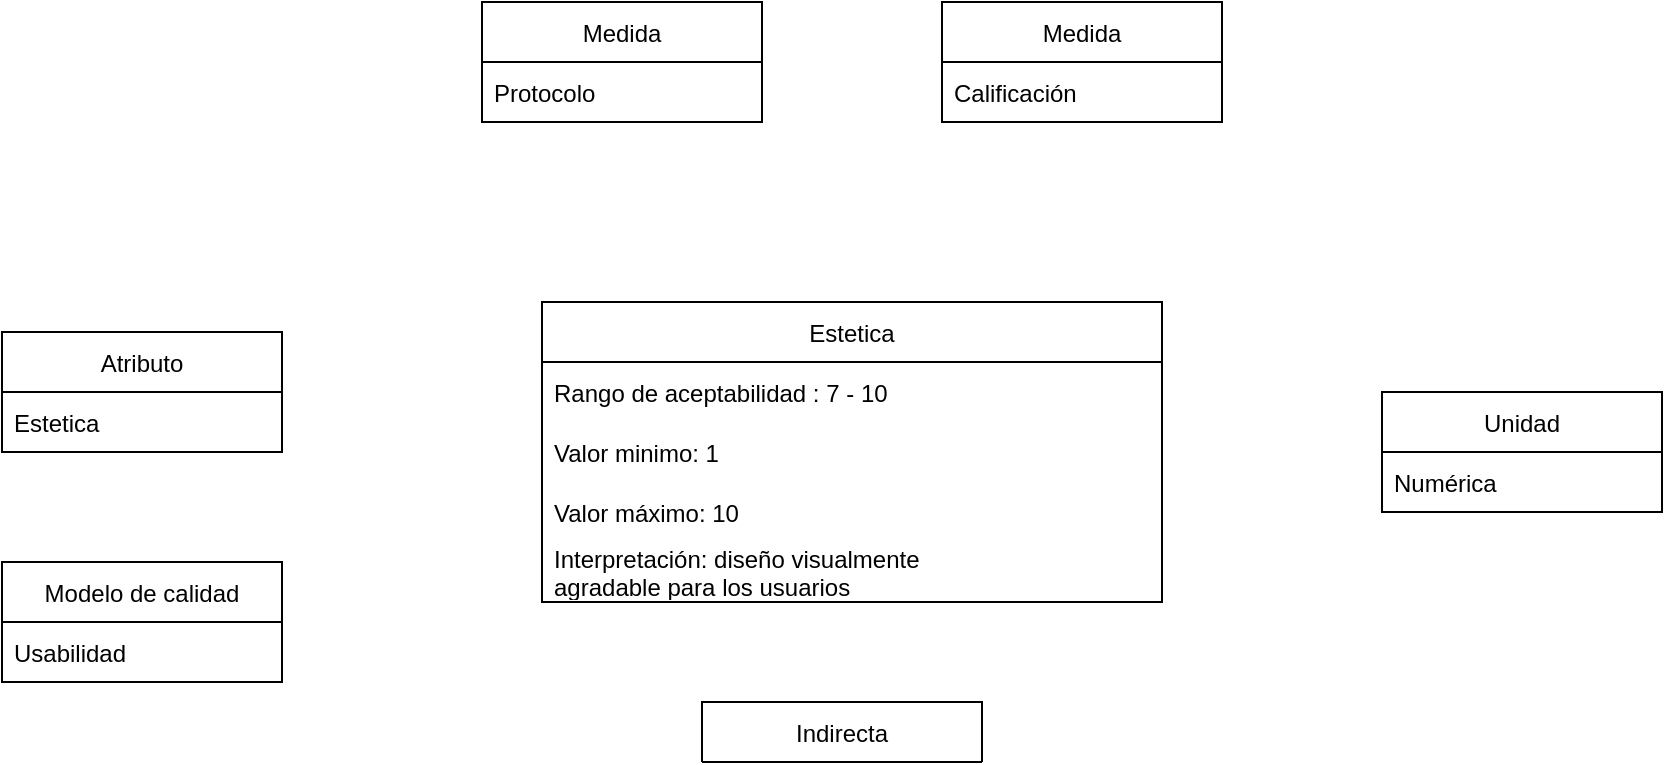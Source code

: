 <mxfile version="20.2.3" type="device"><diagram id="hk9tGMOb56Onqs_UoULW" name="Página-1"><mxGraphModel dx="868" dy="553" grid="1" gridSize="10" guides="1" tooltips="1" connect="1" arrows="1" fold="1" page="1" pageScale="1" pageWidth="827" pageHeight="1169" math="0" shadow="0"><root><mxCell id="0"/><mxCell id="1" parent="0"/><mxCell id="5qYz2Nmahv7zBcjNL4Rz-1" value="Estetica" style="swimlane;fontStyle=0;childLayout=stackLayout;horizontal=1;startSize=30;horizontalStack=0;resizeParent=1;resizeParentMax=0;resizeLast=0;collapsible=1;marginBottom=0;" vertex="1" parent="1"><mxGeometry x="280" y="260" width="310" height="150" as="geometry"><mxRectangle x="240" y="230" width="60" height="30" as="alternateBounds"/></mxGeometry></mxCell><mxCell id="5qYz2Nmahv7zBcjNL4Rz-2" value="Rango de aceptabilidad : 7 - 10" style="text;strokeColor=none;fillColor=none;align=left;verticalAlign=middle;spacingLeft=4;spacingRight=4;overflow=hidden;points=[[0,0.5],[1,0.5]];portConstraint=eastwest;rotatable=0;" vertex="1" parent="5qYz2Nmahv7zBcjNL4Rz-1"><mxGeometry y="30" width="310" height="30" as="geometry"/></mxCell><mxCell id="5qYz2Nmahv7zBcjNL4Rz-3" value="Valor minimo: 1" style="text;strokeColor=none;fillColor=none;align=left;verticalAlign=middle;spacingLeft=4;spacingRight=4;overflow=hidden;points=[[0,0.5],[1,0.5]];portConstraint=eastwest;rotatable=0;" vertex="1" parent="5qYz2Nmahv7zBcjNL4Rz-1"><mxGeometry y="60" width="310" height="30" as="geometry"/></mxCell><mxCell id="5qYz2Nmahv7zBcjNL4Rz-4" value="Valor máximo: 10" style="text;strokeColor=none;fillColor=none;align=left;verticalAlign=middle;spacingLeft=4;spacingRight=4;overflow=hidden;points=[[0,0.5],[1,0.5]];portConstraint=eastwest;rotatable=0;" vertex="1" parent="5qYz2Nmahv7zBcjNL4Rz-1"><mxGeometry y="90" width="310" height="30" as="geometry"/></mxCell><mxCell id="5qYz2Nmahv7zBcjNL4Rz-5" value="Interpretación: diseño visualmente &#10;agradable para los usuarios" style="text;strokeColor=none;fillColor=none;align=left;verticalAlign=middle;spacingLeft=4;spacingRight=4;overflow=hidden;points=[[0,0.5],[1,0.5]];portConstraint=eastwest;rotatable=0;" vertex="1" parent="5qYz2Nmahv7zBcjNL4Rz-1"><mxGeometry y="120" width="310" height="30" as="geometry"/></mxCell><mxCell id="5qYz2Nmahv7zBcjNL4Rz-6" value="Medida" style="swimlane;fontStyle=0;childLayout=stackLayout;horizontal=1;startSize=30;horizontalStack=0;resizeParent=1;resizeParentMax=0;resizeLast=0;collapsible=1;marginBottom=0;" vertex="1" parent="1"><mxGeometry x="480" y="110" width="140" height="60" as="geometry"/></mxCell><mxCell id="5qYz2Nmahv7zBcjNL4Rz-7" value="Calificación " style="text;strokeColor=none;fillColor=none;align=left;verticalAlign=middle;spacingLeft=4;spacingRight=4;overflow=hidden;points=[[0,0.5],[1,0.5]];portConstraint=eastwest;rotatable=0;" vertex="1" parent="5qYz2Nmahv7zBcjNL4Rz-6"><mxGeometry y="30" width="140" height="30" as="geometry"/></mxCell><mxCell id="5qYz2Nmahv7zBcjNL4Rz-10" value="Atributo" style="swimlane;fontStyle=0;childLayout=stackLayout;horizontal=1;startSize=30;horizontalStack=0;resizeParent=1;resizeParentMax=0;resizeLast=0;collapsible=1;marginBottom=0;" vertex="1" parent="1"><mxGeometry x="10" y="275" width="140" height="60" as="geometry"/></mxCell><mxCell id="5qYz2Nmahv7zBcjNL4Rz-11" value="Estetica" style="text;strokeColor=none;fillColor=none;align=left;verticalAlign=middle;spacingLeft=4;spacingRight=4;overflow=hidden;points=[[0,0.5],[1,0.5]];portConstraint=eastwest;rotatable=0;" vertex="1" parent="5qYz2Nmahv7zBcjNL4Rz-10"><mxGeometry y="30" width="140" height="30" as="geometry"/></mxCell><mxCell id="5qYz2Nmahv7zBcjNL4Rz-14" value="Medida" style="swimlane;fontStyle=0;childLayout=stackLayout;horizontal=1;startSize=30;horizontalStack=0;resizeParent=1;resizeParentMax=0;resizeLast=0;collapsible=1;marginBottom=0;" vertex="1" parent="1"><mxGeometry x="250" y="110" width="140" height="60" as="geometry"/></mxCell><mxCell id="5qYz2Nmahv7zBcjNL4Rz-15" value="Protocolo" style="text;strokeColor=none;fillColor=none;align=left;verticalAlign=middle;spacingLeft=4;spacingRight=4;overflow=hidden;points=[[0,0.5],[1,0.5]];portConstraint=eastwest;rotatable=0;" vertex="1" parent="5qYz2Nmahv7zBcjNL4Rz-14"><mxGeometry y="30" width="140" height="30" as="geometry"/></mxCell><mxCell id="5qYz2Nmahv7zBcjNL4Rz-16" value="Unidad" style="swimlane;fontStyle=0;childLayout=stackLayout;horizontal=1;startSize=30;horizontalStack=0;resizeParent=1;resizeParentMax=0;resizeLast=0;collapsible=1;marginBottom=0;" vertex="1" parent="1"><mxGeometry x="700" y="305" width="140" height="60" as="geometry"/></mxCell><mxCell id="5qYz2Nmahv7zBcjNL4Rz-17" value="Numérica " style="text;strokeColor=none;fillColor=none;align=left;verticalAlign=middle;spacingLeft=4;spacingRight=4;overflow=hidden;points=[[0,0.5],[1,0.5]];portConstraint=eastwest;rotatable=0;" vertex="1" parent="5qYz2Nmahv7zBcjNL4Rz-16"><mxGeometry y="30" width="140" height="30" as="geometry"/></mxCell><mxCell id="5qYz2Nmahv7zBcjNL4Rz-18" value="Indirecta" style="swimlane;fontStyle=0;childLayout=stackLayout;horizontal=1;startSize=30;horizontalStack=0;resizeParent=1;resizeParentMax=0;resizeLast=0;collapsible=1;marginBottom=0;" vertex="1" parent="1"><mxGeometry x="360" y="460" width="140" height="30" as="geometry"/></mxCell><mxCell id="5qYz2Nmahv7zBcjNL4Rz-20" value="Modelo de calidad" style="swimlane;fontStyle=0;childLayout=stackLayout;horizontal=1;startSize=30;horizontalStack=0;resizeParent=1;resizeParentMax=0;resizeLast=0;collapsible=1;marginBottom=0;" vertex="1" parent="1"><mxGeometry x="10" y="390" width="140" height="60" as="geometry"/></mxCell><mxCell id="5qYz2Nmahv7zBcjNL4Rz-21" value="Usabilidad" style="text;strokeColor=none;fillColor=none;align=left;verticalAlign=middle;spacingLeft=4;spacingRight=4;overflow=hidden;points=[[0,0.5],[1,0.5]];portConstraint=eastwest;rotatable=0;" vertex="1" parent="5qYz2Nmahv7zBcjNL4Rz-20"><mxGeometry y="30" width="140" height="30" as="geometry"/></mxCell></root></mxGraphModel></diagram></mxfile>